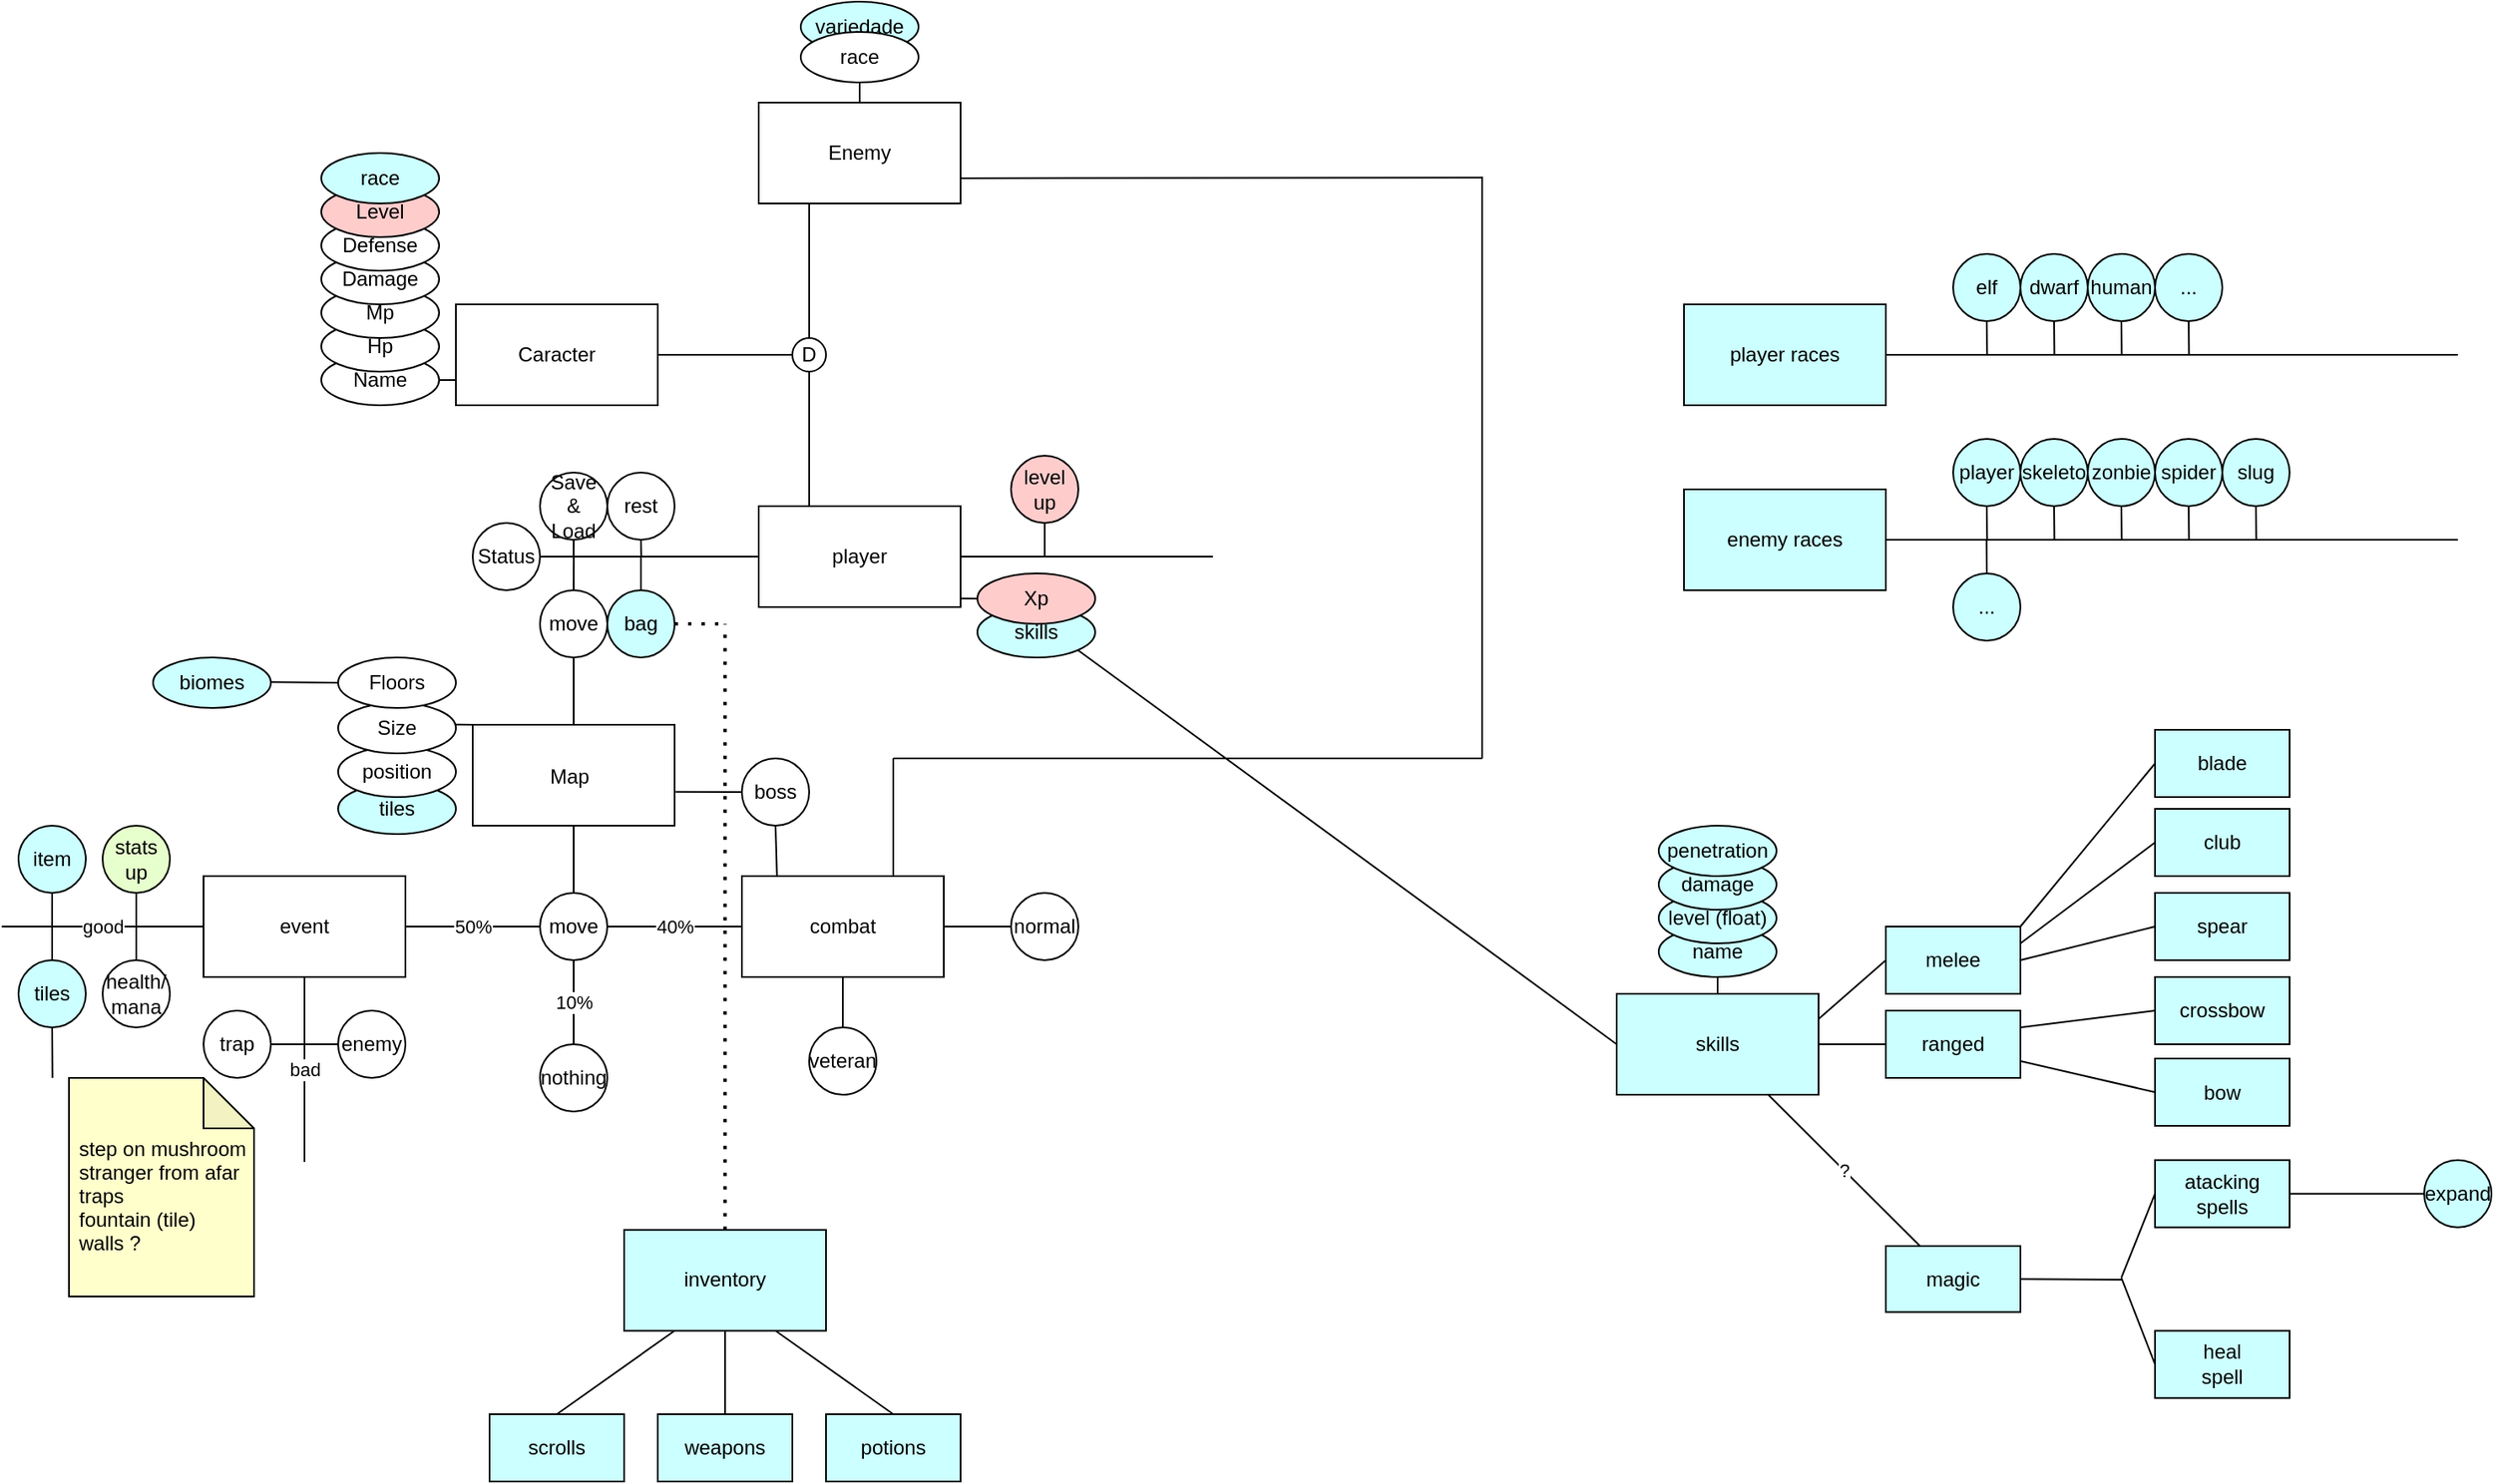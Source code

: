 <mxfile version="14.7.0" type="device"><diagram id="DXDhrIVLfLyt-nP1iU4v" name="Page-1"><mxGraphModel dx="1955" dy="934" grid="1" gridSize="10" guides="1" tooltips="1" connect="1" arrows="1" fold="1" page="1" pageScale="1" pageWidth="850" pageHeight="1100" math="0" shadow="0"><root><mxCell id="0"/><mxCell id="1" parent="0"/><mxCell id="WPtbxYlaDrLTV0jNUOUa-5" style="edgeStyle=none;orthogonalLoop=1;jettySize=auto;html=1;exitX=1;exitY=1;exitDx=0;exitDy=0;endArrow=none;entryX=0;entryY=0.5;entryDx=0;entryDy=0;" edge="1" parent="1" source="DRmvNPacVwF-bQIL4E8d-129" target="WPtbxYlaDrLTV0jNUOUa-7"><mxGeometry relative="1" as="geometry"><mxPoint x="960" y="680" as="targetPoint"/></mxGeometry></mxCell><mxCell id="DRmvNPacVwF-bQIL4E8d-129" value="skills" style="ellipse;whiteSpace=wrap;html=1;fillColor=#CCFFFF;" parent="1" vertex="1"><mxGeometry x="580" y="390" width="70" height="30" as="geometry"/></mxCell><mxCell id="DRmvNPacVwF-bQIL4E8d-124" value="variedade" style="ellipse;whiteSpace=wrap;html=1;fillColor=#CCFFFF;" parent="1" vertex="1"><mxGeometry x="475" y="30" width="70" height="30" as="geometry"/></mxCell><mxCell id="DRmvNPacVwF-bQIL4E8d-110" value="tiles" style="ellipse;whiteSpace=wrap;html=1;fillColor=#CCFFFF;" parent="1" vertex="1"><mxGeometry x="200" y="495" width="70" height="30" as="geometry"/></mxCell><mxCell id="DRmvNPacVwF-bQIL4E8d-126" value="" style="edgeStyle=none;orthogonalLoop=1;jettySize=auto;html=1;endArrow=none;" parent="1" source="DRmvNPacVwF-bQIL4E8d-109" edge="1"><mxGeometry relative="1" as="geometry"><mxPoint x="380" y="360" as="targetPoint"/></mxGeometry></mxCell><mxCell id="DRmvNPacVwF-bQIL4E8d-109" value="bag" style="ellipse;whiteSpace=wrap;html=1;fillColor=#CCFFFF;" parent="1" vertex="1"><mxGeometry x="360" y="380" width="40" height="40" as="geometry"/></mxCell><mxCell id="DRmvNPacVwF-bQIL4E8d-70" value="position" style="ellipse;whiteSpace=wrap;html=1;" parent="1" vertex="1"><mxGeometry x="200" y="473" width="70" height="30" as="geometry"/></mxCell><mxCell id="DRmvNPacVwF-bQIL4E8d-9" style="edgeStyle=none;orthogonalLoop=1;jettySize=auto;html=1;exitX=1;exitY=0.5;exitDx=0;exitDy=0;entryX=0;entryY=0.75;entryDx=0;entryDy=0;endArrow=none;" parent="1" source="DRmvNPacVwF-bQIL4E8d-4" edge="1"><mxGeometry relative="1" as="geometry"><mxPoint x="270" y="255" as="targetPoint"/></mxGeometry></mxCell><mxCell id="DRmvNPacVwF-bQIL4E8d-4" value="Name" style="ellipse;whiteSpace=wrap;html=1;" parent="1" vertex="1"><mxGeometry x="190" y="240" width="70" height="30" as="geometry"/></mxCell><mxCell id="DRmvNPacVwF-bQIL4E8d-11" value="Hp" style="ellipse;whiteSpace=wrap;html=1;" parent="1" vertex="1"><mxGeometry x="190" y="220" width="70" height="30" as="geometry"/></mxCell><mxCell id="DRmvNPacVwF-bQIL4E8d-13" value="Mp" style="ellipse;whiteSpace=wrap;html=1;" parent="1" vertex="1"><mxGeometry x="190" y="200" width="70" height="30" as="geometry"/></mxCell><mxCell id="DRmvNPacVwF-bQIL4E8d-17" value="Damage" style="ellipse;whiteSpace=wrap;html=1;" parent="1" vertex="1"><mxGeometry x="190" y="180" width="70" height="30" as="geometry"/></mxCell><mxCell id="DRmvNPacVwF-bQIL4E8d-25" style="edgeStyle=none;orthogonalLoop=1;jettySize=auto;html=1;exitX=1;exitY=0.5;exitDx=0;exitDy=0;endArrow=none;entryX=0;entryY=0.5;entryDx=0;entryDy=0;" parent="1" target="DRmvNPacVwF-bQIL4E8d-26" edge="1"><mxGeometry relative="1" as="geometry"><mxPoint x="480" y="240" as="targetPoint"/><mxPoint x="390" y="240" as="sourcePoint"/></mxGeometry></mxCell><mxCell id="DRmvNPacVwF-bQIL4E8d-27" style="edgeStyle=none;orthogonalLoop=1;jettySize=auto;html=1;exitX=0.5;exitY=1;exitDx=0;exitDy=0;entryX=0.25;entryY=0;entryDx=0;entryDy=0;endArrow=none;" parent="1" source="DRmvNPacVwF-bQIL4E8d-26" edge="1"><mxGeometry relative="1" as="geometry"><mxPoint x="480" y="330" as="targetPoint"/></mxGeometry></mxCell><mxCell id="DRmvNPacVwF-bQIL4E8d-28" style="edgeStyle=none;orthogonalLoop=1;jettySize=auto;html=1;exitX=0.5;exitY=0;exitDx=0;exitDy=0;entryX=0.25;entryY=1;entryDx=0;entryDy=0;endArrow=none;" parent="1" source="DRmvNPacVwF-bQIL4E8d-26" edge="1"><mxGeometry relative="1" as="geometry"><mxPoint x="480" y="150" as="targetPoint"/></mxGeometry></mxCell><mxCell id="DRmvNPacVwF-bQIL4E8d-26" value="D" style="ellipse;whiteSpace=wrap;html=1;" parent="1" vertex="1"><mxGeometry x="470" y="230" width="20" height="20" as="geometry"/></mxCell><mxCell id="DRmvNPacVwF-bQIL4E8d-43" style="edgeStyle=none;orthogonalLoop=1;jettySize=auto;html=1;exitX=0;exitY=0;exitDx=0;exitDy=0;entryX=0.996;entryY=0.463;entryDx=0;entryDy=0;entryPerimeter=0;endArrow=none;" parent="1" source="DRmvNPacVwF-bQIL4E8d-30" edge="1"><mxGeometry relative="1" as="geometry"><mxPoint x="269.72" y="459.89" as="targetPoint"/></mxGeometry></mxCell><mxCell id="DRmvNPacVwF-bQIL4E8d-30" value="" style="rounded=0;whiteSpace=wrap;html=1;" parent="1" vertex="1"><mxGeometry x="280" y="460" width="120" height="60" as="geometry"/></mxCell><mxCell id="DRmvNPacVwF-bQIL4E8d-31" value="Map" style="text;strokeColor=none;fillColor=none;align=left;verticalAlign=top;spacingLeft=4;spacingRight=4;overflow=hidden;rotatable=0;points=[[0,0.5],[1,0.5]];portConstraint=eastwest;" parent="1" vertex="1"><mxGeometry x="320" y="477" width="40" height="26" as="geometry"/></mxCell><mxCell id="DRmvNPacVwF-bQIL4E8d-48" style="edgeStyle=none;orthogonalLoop=1;jettySize=auto;html=1;exitX=1;exitY=0.5;exitDx=0;exitDy=0;entryX=0;entryY=0.5;entryDx=0;entryDy=0;endArrow=none;" parent="1" edge="1"><mxGeometry relative="1" as="geometry"><mxPoint x="320" y="360" as="sourcePoint"/><mxPoint x="450" y="360" as="targetPoint"/></mxGeometry></mxCell><mxCell id="DRmvNPacVwF-bQIL4E8d-53" style="edgeStyle=none;orthogonalLoop=1;jettySize=auto;html=1;exitX=0.5;exitY=1;exitDx=0;exitDy=0;endArrow=none;" parent="1" source="DRmvNPacVwF-bQIL4E8d-52" edge="1"><mxGeometry relative="1" as="geometry"><mxPoint x="339.977" y="360" as="targetPoint"/></mxGeometry></mxCell><mxCell id="DRmvNPacVwF-bQIL4E8d-52" value="Save &amp;amp; Load" style="ellipse;whiteSpace=wrap;html=1;aspect=fixed;" parent="1" vertex="1"><mxGeometry x="320" y="310" width="40" height="40" as="geometry"/></mxCell><mxCell id="DRmvNPacVwF-bQIL4E8d-57" style="edgeStyle=none;orthogonalLoop=1;jettySize=auto;html=1;exitX=0.5;exitY=1;exitDx=0;exitDy=0;endArrow=none;" parent="1" source="DRmvNPacVwF-bQIL4E8d-55" edge="1"><mxGeometry relative="1" as="geometry"><mxPoint x="380.2" y="360" as="targetPoint"/></mxGeometry></mxCell><mxCell id="DRmvNPacVwF-bQIL4E8d-55" value="rest" style="ellipse;whiteSpace=wrap;html=1;aspect=fixed;" parent="1" vertex="1"><mxGeometry x="360" y="310" width="40" height="40" as="geometry"/></mxCell><mxCell id="DRmvNPacVwF-bQIL4E8d-58" value="Defense" style="ellipse;whiteSpace=wrap;html=1;" parent="1" vertex="1"><mxGeometry x="190" y="160" width="70" height="30" as="geometry"/></mxCell><mxCell id="DRmvNPacVwF-bQIL4E8d-62" value="Level" style="ellipse;whiteSpace=wrap;html=1;fillColor=#FFCCCC;" parent="1" vertex="1"><mxGeometry x="190" y="140" width="70" height="30" as="geometry"/></mxCell><mxCell id="DRmvNPacVwF-bQIL4E8d-63" value="Caracter" style="rounded=0;whiteSpace=wrap;html=1;" parent="1" vertex="1"><mxGeometry x="270" y="210" width="120" height="60" as="geometry"/></mxCell><mxCell id="DRmvNPacVwF-bQIL4E8d-105" style="edgeStyle=none;orthogonalLoop=1;jettySize=auto;html=1;exitX=1;exitY=0.75;exitDx=0;exitDy=0;endArrow=none;" parent="1" source="DRmvNPacVwF-bQIL4E8d-64" edge="1"><mxGeometry relative="1" as="geometry"><mxPoint x="880" y="134.667" as="targetPoint"/></mxGeometry></mxCell><mxCell id="DRmvNPacVwF-bQIL4E8d-64" value="Enemy" style="rounded=0;whiteSpace=wrap;html=1;" parent="1" vertex="1"><mxGeometry x="450" y="90" width="120" height="60" as="geometry"/></mxCell><mxCell id="DRmvNPacVwF-bQIL4E8d-75" style="edgeStyle=none;orthogonalLoop=1;jettySize=auto;html=1;exitX=1;exitY=0.5;exitDx=0;exitDy=0;endArrow=none;" parent="1" source="DRmvNPacVwF-bQIL4E8d-65" edge="1"><mxGeometry relative="1" as="geometry"><mxPoint x="720" y="359.98" as="targetPoint"/></mxGeometry></mxCell><mxCell id="DRmvNPacVwF-bQIL4E8d-65" value="player" style="rounded=0;whiteSpace=wrap;html=1;" parent="1" vertex="1"><mxGeometry x="450" y="330" width="120" height="60" as="geometry"/></mxCell><mxCell id="DRmvNPacVwF-bQIL4E8d-74" style="edgeStyle=none;orthogonalLoop=1;jettySize=auto;html=1;exitX=0;exitY=0.5;exitDx=0;exitDy=0;entryX=0.997;entryY=0.914;entryDx=0;entryDy=0;entryPerimeter=0;endArrow=none;" parent="1" source="DRmvNPacVwF-bQIL4E8d-66" target="DRmvNPacVwF-bQIL4E8d-65" edge="1"><mxGeometry relative="1" as="geometry"/></mxCell><mxCell id="DRmvNPacVwF-bQIL4E8d-66" value="Xp" style="ellipse;whiteSpace=wrap;html=1;fillColor=#FFCCCC;" parent="1" vertex="1"><mxGeometry x="580" y="370" width="70" height="30" as="geometry"/></mxCell><mxCell id="DRmvNPacVwF-bQIL4E8d-67" value="Status" style="ellipse;whiteSpace=wrap;html=1;aspect=fixed;" parent="1" vertex="1"><mxGeometry x="280" y="340" width="40" height="40" as="geometry"/></mxCell><mxCell id="DRmvNPacVwF-bQIL4E8d-68" value="Size" style="ellipse;whiteSpace=wrap;html=1;" parent="1" vertex="1"><mxGeometry x="200" y="447" width="70" height="30" as="geometry"/></mxCell><mxCell id="DRmvNPacVwF-bQIL4E8d-127" style="edgeStyle=none;orthogonalLoop=1;jettySize=auto;html=1;exitX=0;exitY=0.5;exitDx=0;exitDy=0;endArrow=none;" parent="1" source="DRmvNPacVwF-bQIL4E8d-69" edge="1"><mxGeometry relative="1" as="geometry"><mxPoint x="160" y="434.667" as="targetPoint"/></mxGeometry></mxCell><mxCell id="DRmvNPacVwF-bQIL4E8d-69" value="Floors&lt;span style=&quot;color: rgba(0 , 0 , 0 , 0) ; font-family: monospace ; font-size: 0px&quot;&gt;%3CmxGraphModel%3E%3Croot%3E%3CmxCell%20id%3D%220%22%2F%3E%3CmxCell%20id%3D%221%22%20parent%3D%220%22%2F%3E%3CmxCell%20id%3D%222%22%20value%3D%22Size%22%20style%3D%22ellipse%3BwhiteSpace%3Dwrap%3Bhtml%3D1%3B%22%20vertex%3D%221%22%20parent%3D%221%22%3E%3CmxGeometry%20x%3D%22330%22%20y%3D%22517%22%20width%3D%2270%22%20height%3D%2230%22%20as%3D%22geometry%22%2F%3E%3C%2FmxCell%3E%3C%2Froot%3E%3C%2FmxGraphModel%3E&lt;/span&gt;" style="ellipse;whiteSpace=wrap;html=1;" parent="1" vertex="1"><mxGeometry x="200" y="420" width="70" height="30" as="geometry"/></mxCell><mxCell id="DRmvNPacVwF-bQIL4E8d-73" style="edgeStyle=none;orthogonalLoop=1;jettySize=auto;html=1;exitX=0.5;exitY=1;exitDx=0;exitDy=0;endArrow=none;" parent="1" source="DRmvNPacVwF-bQIL4E8d-71" edge="1"><mxGeometry relative="1" as="geometry"><mxPoint x="620" y="360" as="targetPoint"/></mxGeometry></mxCell><mxCell id="DRmvNPacVwF-bQIL4E8d-71" value="level up" style="ellipse;whiteSpace=wrap;html=1;aspect=fixed;fillColor=#FFCCCC;" parent="1" vertex="1"><mxGeometry x="600" y="300" width="40" height="40" as="geometry"/></mxCell><mxCell id="DRmvNPacVwF-bQIL4E8d-77" style="edgeStyle=none;orthogonalLoop=1;jettySize=auto;html=1;exitX=0.5;exitY=0;exitDx=0;exitDy=0;endArrow=none;" parent="1" source="DRmvNPacVwF-bQIL4E8d-76" edge="1"><mxGeometry relative="1" as="geometry"><mxPoint x="340.065" y="360.0" as="targetPoint"/></mxGeometry></mxCell><mxCell id="DRmvNPacVwF-bQIL4E8d-78" style="edgeStyle=none;orthogonalLoop=1;jettySize=auto;html=1;exitX=0.5;exitY=1;exitDx=0;exitDy=0;entryX=0.5;entryY=0;entryDx=0;entryDy=0;endArrow=none;" parent="1" source="DRmvNPacVwF-bQIL4E8d-76" target="DRmvNPacVwF-bQIL4E8d-30" edge="1"><mxGeometry relative="1" as="geometry"/></mxCell><mxCell id="DRmvNPacVwF-bQIL4E8d-76" value="move" style="ellipse;whiteSpace=wrap;html=1;aspect=fixed;" parent="1" vertex="1"><mxGeometry x="320" y="380" width="40" height="40" as="geometry"/></mxCell><mxCell id="DRmvNPacVwF-bQIL4E8d-81" style="edgeStyle=none;orthogonalLoop=1;jettySize=auto;html=1;exitX=0.5;exitY=0;exitDx=0;exitDy=0;entryX=0.5;entryY=1;entryDx=0;entryDy=0;endArrow=none;" parent="1" source="DRmvNPacVwF-bQIL4E8d-79" target="DRmvNPacVwF-bQIL4E8d-30" edge="1"><mxGeometry relative="1" as="geometry"/></mxCell><mxCell id="DRmvNPacVwF-bQIL4E8d-82" value="50%" style="edgeStyle=none;orthogonalLoop=1;jettySize=auto;html=1;exitX=0;exitY=0.5;exitDx=0;exitDy=0;endArrow=none;" parent="1" source="DRmvNPacVwF-bQIL4E8d-79" target="DRmvNPacVwF-bQIL4E8d-83" edge="1"><mxGeometry relative="1" as="geometry"><mxPoint x="240.0" y="580.095" as="targetPoint"/></mxGeometry></mxCell><mxCell id="DRmvNPacVwF-bQIL4E8d-85" value="40%" style="edgeStyle=none;orthogonalLoop=1;jettySize=auto;html=1;exitX=1;exitY=0.5;exitDx=0;exitDy=0;entryX=0;entryY=0.5;entryDx=0;entryDy=0;endArrow=none;" parent="1" source="DRmvNPacVwF-bQIL4E8d-79" target="DRmvNPacVwF-bQIL4E8d-84" edge="1"><mxGeometry relative="1" as="geometry"/></mxCell><mxCell id="DRmvNPacVwF-bQIL4E8d-79" value="move" style="ellipse;whiteSpace=wrap;html=1;aspect=fixed;" parent="1" vertex="1"><mxGeometry x="320" y="560" width="40" height="40" as="geometry"/></mxCell><mxCell id="DRmvNPacVwF-bQIL4E8d-87" value="good" style="edgeStyle=none;orthogonalLoop=1;jettySize=auto;html=1;exitX=0;exitY=0.5;exitDx=0;exitDy=0;endArrow=none;" parent="1" source="DRmvNPacVwF-bQIL4E8d-83" edge="1"><mxGeometry relative="1" as="geometry"><mxPoint y="580" as="targetPoint"/></mxGeometry></mxCell><mxCell id="DRmvNPacVwF-bQIL4E8d-88" value="bad" style="edgeStyle=none;orthogonalLoop=1;jettySize=auto;html=1;exitX=0.5;exitY=1;exitDx=0;exitDy=0;endArrow=none;" parent="1" source="DRmvNPacVwF-bQIL4E8d-83" edge="1"><mxGeometry relative="1" as="geometry"><mxPoint x="180" y="720" as="targetPoint"/></mxGeometry></mxCell><mxCell id="DRmvNPacVwF-bQIL4E8d-83" value="event" style="rounded=0;whiteSpace=wrap;html=1;" parent="1" vertex="1"><mxGeometry x="120.0" y="549.995" width="120" height="60" as="geometry"/></mxCell><mxCell id="DRmvNPacVwF-bQIL4E8d-106" style="edgeStyle=none;orthogonalLoop=1;jettySize=auto;html=1;exitX=0.75;exitY=0;exitDx=0;exitDy=0;endArrow=none;" parent="1" source="DRmvNPacVwF-bQIL4E8d-84" edge="1"><mxGeometry relative="1" as="geometry"><mxPoint x="530" y="480" as="targetPoint"/></mxGeometry></mxCell><mxCell id="DRmvNPacVwF-bQIL4E8d-84" value="combat" style="rounded=0;whiteSpace=wrap;html=1;" parent="1" vertex="1"><mxGeometry x="440" y="550" width="120" height="60" as="geometry"/></mxCell><mxCell id="DRmvNPacVwF-bQIL4E8d-89" style="edgeStyle=none;orthogonalLoop=1;jettySize=auto;html=1;exitX=0.5;exitY=1;exitDx=0;exitDy=0;endArrow=none;" parent="1" source="DRmvNPacVwF-bQIL4E8d-86" edge="1"><mxGeometry relative="1" as="geometry"><mxPoint x="80" y="580" as="targetPoint"/></mxGeometry></mxCell><mxCell id="DRmvNPacVwF-bQIL4E8d-86" value="stats up" style="ellipse;whiteSpace=wrap;html=1;aspect=fixed;fillColor=#E6FFCC;" parent="1" vertex="1"><mxGeometry x="60" y="520" width="40" height="40" as="geometry"/></mxCell><mxCell id="DRmvNPacVwF-bQIL4E8d-91" style="edgeStyle=none;orthogonalLoop=1;jettySize=auto;html=1;exitX=1;exitY=0.5;exitDx=0;exitDy=0;endArrow=none;" parent="1" source="DRmvNPacVwF-bQIL4E8d-90" edge="1"><mxGeometry relative="1" as="geometry"><mxPoint x="180" y="650" as="targetPoint"/></mxGeometry></mxCell><mxCell id="DRmvNPacVwF-bQIL4E8d-90" value="trap" style="ellipse;whiteSpace=wrap;html=1;aspect=fixed;" parent="1" vertex="1"><mxGeometry x="120" y="630" width="40" height="40" as="geometry"/></mxCell><mxCell id="DRmvNPacVwF-bQIL4E8d-93" value="" style="edgeStyle=none;orthogonalLoop=1;jettySize=auto;html=1;endArrow=none;" parent="1" source="DRmvNPacVwF-bQIL4E8d-92" target="DRmvNPacVwF-bQIL4E8d-90" edge="1"><mxGeometry relative="1" as="geometry"/></mxCell><mxCell id="DRmvNPacVwF-bQIL4E8d-92" value="enemy" style="ellipse;whiteSpace=wrap;html=1;aspect=fixed;" parent="1" vertex="1"><mxGeometry x="200" y="630" width="40" height="40" as="geometry"/></mxCell><mxCell id="DRmvNPacVwF-bQIL4E8d-98" value="" style="edgeStyle=none;orthogonalLoop=1;jettySize=auto;html=1;endArrow=none;" parent="1" source="DRmvNPacVwF-bQIL4E8d-97" target="DRmvNPacVwF-bQIL4E8d-86" edge="1"><mxGeometry relative="1" as="geometry"/></mxCell><mxCell id="DRmvNPacVwF-bQIL4E8d-97" value="health/ mana" style="ellipse;whiteSpace=wrap;html=1;aspect=fixed;" parent="1" vertex="1"><mxGeometry x="60" y="600" width="40" height="40" as="geometry"/></mxCell><mxCell id="DRmvNPacVwF-bQIL4E8d-100" value="" style="edgeStyle=none;orthogonalLoop=1;jettySize=auto;html=1;endArrow=none;" parent="1" source="DRmvNPacVwF-bQIL4E8d-99" target="DRmvNPacVwF-bQIL4E8d-84" edge="1"><mxGeometry relative="1" as="geometry"/></mxCell><mxCell id="DRmvNPacVwF-bQIL4E8d-99" value="normal" style="ellipse;whiteSpace=wrap;html=1;aspect=fixed;" parent="1" vertex="1"><mxGeometry x="600" y="560" width="40" height="40" as="geometry"/></mxCell><mxCell id="DRmvNPacVwF-bQIL4E8d-102" value="" style="edgeStyle=none;orthogonalLoop=1;jettySize=auto;html=1;endArrow=none;" parent="1" source="DRmvNPacVwF-bQIL4E8d-101" target="DRmvNPacVwF-bQIL4E8d-84" edge="1"><mxGeometry relative="1" as="geometry"/></mxCell><mxCell id="DRmvNPacVwF-bQIL4E8d-101" value="veteran" style="ellipse;whiteSpace=wrap;html=1;aspect=fixed;" parent="1" vertex="1"><mxGeometry x="480" y="640" width="40" height="40" as="geometry"/></mxCell><mxCell id="DRmvNPacVwF-bQIL4E8d-104" value="" style="edgeStyle=none;orthogonalLoop=1;jettySize=auto;html=1;endArrow=none;entryX=1.005;entryY=0.664;entryDx=0;entryDy=0;entryPerimeter=0;" parent="1" source="DRmvNPacVwF-bQIL4E8d-103" target="DRmvNPacVwF-bQIL4E8d-30" edge="1"><mxGeometry relative="1" as="geometry"/></mxCell><mxCell id="DRmvNPacVwF-bQIL4E8d-123" style="edgeStyle=none;orthogonalLoop=1;jettySize=auto;html=1;exitX=0.5;exitY=1;exitDx=0;exitDy=0;entryX=0.174;entryY=0.008;entryDx=0;entryDy=0;entryPerimeter=0;endArrow=none;" parent="1" source="DRmvNPacVwF-bQIL4E8d-103" target="DRmvNPacVwF-bQIL4E8d-84" edge="1"><mxGeometry relative="1" as="geometry"/></mxCell><mxCell id="DRmvNPacVwF-bQIL4E8d-103" value="boss" style="ellipse;whiteSpace=wrap;html=1;aspect=fixed;" parent="1" vertex="1"><mxGeometry x="440" y="480" width="40" height="40" as="geometry"/></mxCell><mxCell id="DRmvNPacVwF-bQIL4E8d-107" style="edgeStyle=none;orthogonalLoop=1;jettySize=auto;html=1;endArrow=none;" parent="1" edge="1"><mxGeometry relative="1" as="geometry"><mxPoint x="530" y="480" as="targetPoint"/><mxPoint x="880" y="480" as="sourcePoint"/></mxGeometry></mxCell><mxCell id="DRmvNPacVwF-bQIL4E8d-108" value="" style="endArrow=none;html=1;" parent="1" edge="1"><mxGeometry width="50" height="50" relative="1" as="geometry"><mxPoint x="880" y="480" as="sourcePoint"/><mxPoint x="880" y="134" as="targetPoint"/></mxGeometry></mxCell><mxCell id="DRmvNPacVwF-bQIL4E8d-112" value="" style="edgeStyle=none;orthogonalLoop=1;jettySize=auto;html=1;endArrow=none;" parent="1" source="DRmvNPacVwF-bQIL4E8d-111" target="DRmvNPacVwF-bQIL4E8d-64" edge="1"><mxGeometry relative="1" as="geometry"/></mxCell><mxCell id="DRmvNPacVwF-bQIL4E8d-111" value="race" style="ellipse;whiteSpace=wrap;html=1;" parent="1" vertex="1"><mxGeometry x="475" y="48" width="70" height="30" as="geometry"/></mxCell><mxCell id="DRmvNPacVwF-bQIL4E8d-114" value="race" style="ellipse;whiteSpace=wrap;html=1;fillColor=#CCFFFF;" parent="1" vertex="1"><mxGeometry x="190" y="120" width="70" height="30" as="geometry"/></mxCell><mxCell id="DRmvNPacVwF-bQIL4E8d-116" style="edgeStyle=none;orthogonalLoop=1;jettySize=auto;html=1;exitX=0.5;exitY=1;exitDx=0;exitDy=0;endArrow=none;" parent="1" source="DRmvNPacVwF-bQIL4E8d-115" edge="1"><mxGeometry relative="1" as="geometry"><mxPoint x="29.952" y="580" as="targetPoint"/></mxGeometry></mxCell><mxCell id="DRmvNPacVwF-bQIL4E8d-115" value="item" style="ellipse;whiteSpace=wrap;html=1;aspect=fixed;fillColor=#CCFFFF;" parent="1" vertex="1"><mxGeometry x="10" y="520" width="40" height="40" as="geometry"/></mxCell><mxCell id="DRmvNPacVwF-bQIL4E8d-118" value="" style="edgeStyle=none;orthogonalLoop=1;jettySize=auto;html=1;endArrow=none;" parent="1" source="DRmvNPacVwF-bQIL4E8d-117" target="DRmvNPacVwF-bQIL4E8d-115" edge="1"><mxGeometry relative="1" as="geometry"/></mxCell><mxCell id="DRmvNPacVwF-bQIL4E8d-119" style="edgeStyle=none;orthogonalLoop=1;jettySize=auto;html=1;exitX=0.5;exitY=1;exitDx=0;exitDy=0;endArrow=none;" parent="1" source="DRmvNPacVwF-bQIL4E8d-117" edge="1"><mxGeometry relative="1" as="geometry"><mxPoint x="30.207" y="670" as="targetPoint"/></mxGeometry></mxCell><mxCell id="DRmvNPacVwF-bQIL4E8d-117" value="tiles" style="ellipse;whiteSpace=wrap;html=1;aspect=fixed;fillColor=#CCFFFF;" parent="1" vertex="1"><mxGeometry x="10" y="600" width="40" height="40" as="geometry"/></mxCell><mxCell id="DRmvNPacVwF-bQIL4E8d-122" value="10%" style="edgeStyle=none;orthogonalLoop=1;jettySize=auto;html=1;endArrow=none;exitX=0.5;exitY=0;exitDx=0;exitDy=0;" parent="1" source="DRmvNPacVwF-bQIL4E8d-121" target="DRmvNPacVwF-bQIL4E8d-79" edge="1"><mxGeometry relative="1" as="geometry"><mxPoint x="360" y="640" as="sourcePoint"/></mxGeometry></mxCell><mxCell id="DRmvNPacVwF-bQIL4E8d-121" value="nothing" style="ellipse;whiteSpace=wrap;html=1;aspect=fixed;" parent="1" vertex="1"><mxGeometry x="320" y="650" width="40" height="40" as="geometry"/></mxCell><mxCell id="DRmvNPacVwF-bQIL4E8d-128" value="biomes" style="ellipse;whiteSpace=wrap;html=1;fillColor=#CCFFFF;" parent="1" vertex="1"><mxGeometry x="90" y="420" width="70" height="30" as="geometry"/></mxCell><mxCell id="DRmvNPacVwF-bQIL4E8d-131" style="edgeStyle=none;orthogonalLoop=1;jettySize=auto;html=1;exitX=1;exitY=0.5;exitDx=0;exitDy=0;endArrow=none;fillColor=#CCFFFF;" parent="1" source="DRmvNPacVwF-bQIL4E8d-130" edge="1"><mxGeometry relative="1" as="geometry"><mxPoint x="1460" y="240" as="targetPoint"/></mxGeometry></mxCell><mxCell id="DRmvNPacVwF-bQIL4E8d-130" value="player races" style="rounded=0;whiteSpace=wrap;html=1;fillColor=#CCFFFF;" parent="1" vertex="1"><mxGeometry x="1000" y="210" width="120" height="60" as="geometry"/></mxCell><mxCell id="DRmvNPacVwF-bQIL4E8d-133" style="edgeStyle=none;orthogonalLoop=1;jettySize=auto;html=1;exitX=0.5;exitY=1;exitDx=0;exitDy=0;endArrow=none;fillColor=#CCFFFF;" parent="1" source="DRmvNPacVwF-bQIL4E8d-132" edge="1"><mxGeometry relative="1" as="geometry"><mxPoint x="1180.2" y="240" as="targetPoint"/></mxGeometry></mxCell><mxCell id="DRmvNPacVwF-bQIL4E8d-132" value="elf" style="ellipse;whiteSpace=wrap;html=1;aspect=fixed;fillColor=#CCFFFF;" parent="1" vertex="1"><mxGeometry x="1160" y="180" width="40" height="40" as="geometry"/></mxCell><mxCell id="DRmvNPacVwF-bQIL4E8d-134" style="edgeStyle=none;orthogonalLoop=1;jettySize=auto;html=1;exitX=0.5;exitY=1;exitDx=0;exitDy=0;endArrow=none;fillColor=#CCFFFF;" parent="1" source="DRmvNPacVwF-bQIL4E8d-135" edge="1"><mxGeometry relative="1" as="geometry"><mxPoint x="1220.2" y="240" as="targetPoint"/></mxGeometry></mxCell><mxCell id="DRmvNPacVwF-bQIL4E8d-135" value="dwarf" style="ellipse;whiteSpace=wrap;html=1;aspect=fixed;fillColor=#CCFFFF;" parent="1" vertex="1"><mxGeometry x="1200" y="180" width="40" height="40" as="geometry"/></mxCell><mxCell id="DRmvNPacVwF-bQIL4E8d-136" style="edgeStyle=none;orthogonalLoop=1;jettySize=auto;html=1;exitX=0.5;exitY=1;exitDx=0;exitDy=0;endArrow=none;fillColor=#CCFFFF;" parent="1" source="DRmvNPacVwF-bQIL4E8d-137" edge="1"><mxGeometry relative="1" as="geometry"><mxPoint x="1260.2" y="240" as="targetPoint"/></mxGeometry></mxCell><mxCell id="DRmvNPacVwF-bQIL4E8d-137" value="human" style="ellipse;whiteSpace=wrap;html=1;aspect=fixed;fillColor=#CCFFFF;" parent="1" vertex="1"><mxGeometry x="1240" y="180" width="40" height="40" as="geometry"/></mxCell><mxCell id="DRmvNPacVwF-bQIL4E8d-138" style="edgeStyle=none;orthogonalLoop=1;jettySize=auto;html=1;exitX=0.5;exitY=1;exitDx=0;exitDy=0;endArrow=none;fillColor=#CCFFFF;" parent="1" source="DRmvNPacVwF-bQIL4E8d-139" edge="1"><mxGeometry relative="1" as="geometry"><mxPoint x="1300.2" y="240" as="targetPoint"/></mxGeometry></mxCell><mxCell id="DRmvNPacVwF-bQIL4E8d-139" value="..." style="ellipse;whiteSpace=wrap;html=1;aspect=fixed;fillColor=#CCFFFF;" parent="1" vertex="1"><mxGeometry x="1280" y="180" width="40" height="40" as="geometry"/></mxCell><mxCell id="DRmvNPacVwF-bQIL4E8d-140" style="edgeStyle=none;orthogonalLoop=1;jettySize=auto;html=1;exitX=1;exitY=0.5;exitDx=0;exitDy=0;endArrow=none;fillColor=#CCFFFF;" parent="1" source="DRmvNPacVwF-bQIL4E8d-141" edge="1"><mxGeometry relative="1" as="geometry"><mxPoint x="1460" y="350" as="targetPoint"/></mxGeometry></mxCell><mxCell id="DRmvNPacVwF-bQIL4E8d-141" value="enemy races" style="rounded=0;whiteSpace=wrap;html=1;fillColor=#CCFFFF;" parent="1" vertex="1"><mxGeometry x="1000" y="320" width="120" height="60" as="geometry"/></mxCell><mxCell id="DRmvNPacVwF-bQIL4E8d-142" style="edgeStyle=none;orthogonalLoop=1;jettySize=auto;html=1;exitX=0.5;exitY=1;exitDx=0;exitDy=0;endArrow=none;fillColor=#CCFFFF;" parent="1" source="DRmvNPacVwF-bQIL4E8d-143" edge="1"><mxGeometry relative="1" as="geometry"><mxPoint x="1180.2" y="350" as="targetPoint"/></mxGeometry></mxCell><mxCell id="DRmvNPacVwF-bQIL4E8d-143" value="player" style="ellipse;whiteSpace=wrap;html=1;aspect=fixed;fillColor=#CCFFFF;" parent="1" vertex="1"><mxGeometry x="1160" y="290" width="40" height="40" as="geometry"/></mxCell><mxCell id="DRmvNPacVwF-bQIL4E8d-144" style="edgeStyle=none;orthogonalLoop=1;jettySize=auto;html=1;exitX=0.5;exitY=1;exitDx=0;exitDy=0;endArrow=none;fillColor=#CCFFFF;" parent="1" source="DRmvNPacVwF-bQIL4E8d-145" edge="1"><mxGeometry relative="1" as="geometry"><mxPoint x="1220.2" y="350" as="targetPoint"/></mxGeometry></mxCell><mxCell id="DRmvNPacVwF-bQIL4E8d-145" value="skeleto" style="ellipse;whiteSpace=wrap;html=1;aspect=fixed;fillColor=#CCFFFF;" parent="1" vertex="1"><mxGeometry x="1200" y="290" width="40" height="40" as="geometry"/></mxCell><mxCell id="DRmvNPacVwF-bQIL4E8d-146" style="edgeStyle=none;orthogonalLoop=1;jettySize=auto;html=1;exitX=0.5;exitY=1;exitDx=0;exitDy=0;endArrow=none;fillColor=#CCFFFF;" parent="1" source="DRmvNPacVwF-bQIL4E8d-147" edge="1"><mxGeometry relative="1" as="geometry"><mxPoint x="1260.2" y="350" as="targetPoint"/></mxGeometry></mxCell><mxCell id="DRmvNPacVwF-bQIL4E8d-147" value="zonbie" style="ellipse;whiteSpace=wrap;html=1;aspect=fixed;fillColor=#CCFFFF;" parent="1" vertex="1"><mxGeometry x="1240" y="290" width="40" height="40" as="geometry"/></mxCell><mxCell id="DRmvNPacVwF-bQIL4E8d-148" style="edgeStyle=none;orthogonalLoop=1;jettySize=auto;html=1;exitX=0.5;exitY=1;exitDx=0;exitDy=0;endArrow=none;fillColor=#CCFFFF;" parent="1" source="DRmvNPacVwF-bQIL4E8d-149" edge="1"><mxGeometry relative="1" as="geometry"><mxPoint x="1300.2" y="350" as="targetPoint"/></mxGeometry></mxCell><mxCell id="DRmvNPacVwF-bQIL4E8d-149" value="spider" style="ellipse;whiteSpace=wrap;html=1;aspect=fixed;fillColor=#CCFFFF;" parent="1" vertex="1"><mxGeometry x="1280" y="290" width="40" height="40" as="geometry"/></mxCell><mxCell id="DRmvNPacVwF-bQIL4E8d-160" style="edgeStyle=none;orthogonalLoop=1;jettySize=auto;html=1;exitX=0.5;exitY=1;exitDx=0;exitDy=0;endArrow=none;fillColor=#CCFFFF;" parent="1" source="DRmvNPacVwF-bQIL4E8d-161" edge="1"><mxGeometry relative="1" as="geometry"><mxPoint x="1340.2" y="350" as="targetPoint"/></mxGeometry></mxCell><mxCell id="DRmvNPacVwF-bQIL4E8d-161" value="slug" style="ellipse;whiteSpace=wrap;html=1;aspect=fixed;fillColor=#CCFFFF;" parent="1" vertex="1"><mxGeometry x="1320" y="290" width="40" height="40" as="geometry"/></mxCell><mxCell id="DRmvNPacVwF-bQIL4E8d-164" style="edgeStyle=none;orthogonalLoop=1;jettySize=auto;html=1;exitX=0.5;exitY=0;exitDx=0;exitDy=0;endArrow=none;fillColor=#CCFFFF;" parent="1" source="DRmvNPacVwF-bQIL4E8d-163" edge="1"><mxGeometry relative="1" as="geometry"><mxPoint x="1179.862" y="350" as="targetPoint"/></mxGeometry></mxCell><mxCell id="DRmvNPacVwF-bQIL4E8d-163" value="..." style="ellipse;whiteSpace=wrap;html=1;aspect=fixed;fillColor=#CCFFFF;" parent="1" vertex="1"><mxGeometry x="1160" y="370" width="40" height="40" as="geometry"/></mxCell><mxCell id="WPtbxYlaDrLTV0jNUOUa-2" value="" style="shape=note;whiteSpace=wrap;html=1;backgroundOutline=1;darkOpacity=0.05;fillColor=#FFFFCC;" vertex="1" parent="1"><mxGeometry x="40" y="670" width="110" height="130" as="geometry"/></mxCell><mxCell id="WPtbxYlaDrLTV0jNUOUa-3" value="step on mushroom&#10;stranger from afar&#10;traps&#10;fountain (tile)&#10;walls ?&#10;" style="text;strokeColor=none;fillColor=none;align=left;verticalAlign=top;spacingLeft=4;spacingRight=4;overflow=hidden;rotatable=0;points=[[0,0.5],[1,0.5]];portConstraint=eastwest;" vertex="1" parent="1"><mxGeometry x="40" y="698.5" width="120" height="83" as="geometry"/></mxCell><mxCell id="WPtbxYlaDrLTV0jNUOUa-27" style="edgeStyle=none;orthogonalLoop=1;jettySize=auto;html=1;exitX=1;exitY=0.25;exitDx=0;exitDy=0;entryX=0;entryY=0.5;entryDx=0;entryDy=0;endArrow=none;fillColor=#CCFFFF;" edge="1" parent="1" source="WPtbxYlaDrLTV0jNUOUa-7" target="WPtbxYlaDrLTV0jNUOUa-8"><mxGeometry relative="1" as="geometry"/></mxCell><mxCell id="WPtbxYlaDrLTV0jNUOUa-28" style="edgeStyle=none;orthogonalLoop=1;jettySize=auto;html=1;exitX=1;exitY=0.5;exitDx=0;exitDy=0;entryX=0;entryY=0.5;entryDx=0;entryDy=0;endArrow=none;fillColor=#CCFFFF;" edge="1" parent="1" source="WPtbxYlaDrLTV0jNUOUa-7" target="WPtbxYlaDrLTV0jNUOUa-9"><mxGeometry relative="1" as="geometry"/></mxCell><mxCell id="WPtbxYlaDrLTV0jNUOUa-7" value="skills" style="rounded=0;whiteSpace=wrap;html=1;fillColor=#CCFFFF;" vertex="1" parent="1"><mxGeometry x="960" y="620" width="120" height="60" as="geometry"/></mxCell><mxCell id="WPtbxYlaDrLTV0jNUOUa-12" style="edgeStyle=none;orthogonalLoop=1;jettySize=auto;html=1;exitX=1;exitY=0;exitDx=0;exitDy=0;endArrow=none;entryX=0;entryY=0.5;entryDx=0;entryDy=0;fillColor=#CCFFFF;" edge="1" parent="1" source="WPtbxYlaDrLTV0jNUOUa-8" target="WPtbxYlaDrLTV0jNUOUa-13"><mxGeometry relative="1" as="geometry"><mxPoint x="1280" y="520" as="targetPoint"/></mxGeometry></mxCell><mxCell id="WPtbxYlaDrLTV0jNUOUa-15" style="edgeStyle=none;orthogonalLoop=1;jettySize=auto;html=1;exitX=1;exitY=0.25;exitDx=0;exitDy=0;entryX=0;entryY=0.5;entryDx=0;entryDy=0;endArrow=none;fillColor=#CCFFFF;" edge="1" parent="1" source="WPtbxYlaDrLTV0jNUOUa-8" target="WPtbxYlaDrLTV0jNUOUa-14"><mxGeometry relative="1" as="geometry"/></mxCell><mxCell id="WPtbxYlaDrLTV0jNUOUa-17" style="edgeStyle=none;orthogonalLoop=1;jettySize=auto;html=1;exitX=1;exitY=0.5;exitDx=0;exitDy=0;entryX=0;entryY=0.5;entryDx=0;entryDy=0;endArrow=none;fillColor=#CCFFFF;" edge="1" parent="1" source="WPtbxYlaDrLTV0jNUOUa-8" target="WPtbxYlaDrLTV0jNUOUa-16"><mxGeometry relative="1" as="geometry"/></mxCell><mxCell id="WPtbxYlaDrLTV0jNUOUa-8" value="melee" style="rounded=0;whiteSpace=wrap;html=1;fillColor=#CCFFFF;" vertex="1" parent="1"><mxGeometry x="1120" y="580" width="80" height="40" as="geometry"/></mxCell><mxCell id="WPtbxYlaDrLTV0jNUOUa-18" style="edgeStyle=none;orthogonalLoop=1;jettySize=auto;html=1;exitX=1;exitY=0.25;exitDx=0;exitDy=0;endArrow=none;entryX=0;entryY=0.5;entryDx=0;entryDy=0;fillColor=#CCFFFF;" edge="1" parent="1" source="WPtbxYlaDrLTV0jNUOUa-9" target="WPtbxYlaDrLTV0jNUOUa-19"><mxGeometry relative="1" as="geometry"><mxPoint x="1280" y="670" as="targetPoint"/></mxGeometry></mxCell><mxCell id="WPtbxYlaDrLTV0jNUOUa-9" value="ranged" style="rounded=0;whiteSpace=wrap;html=1;fillColor=#CCFFFF;" vertex="1" parent="1"><mxGeometry x="1120" y="630" width="80" height="40" as="geometry"/></mxCell><mxCell id="WPtbxYlaDrLTV0jNUOUa-41" style="edgeStyle=none;orthogonalLoop=1;jettySize=auto;html=1;exitX=1;exitY=0.5;exitDx=0;exitDy=0;endArrow=none;fillColor=#CCFFFF;" edge="1" parent="1" source="WPtbxYlaDrLTV0jNUOUa-10"><mxGeometry relative="1" as="geometry"><mxPoint x="1260" y="790" as="targetPoint"/></mxGeometry></mxCell><mxCell id="WPtbxYlaDrLTV0jNUOUa-45" value="?" style="edgeStyle=none;orthogonalLoop=1;jettySize=auto;html=1;endArrow=none;fillColor=#CCFFFF;" edge="1" parent="1" source="WPtbxYlaDrLTV0jNUOUa-10" target="WPtbxYlaDrLTV0jNUOUa-7"><mxGeometry relative="1" as="geometry"/></mxCell><mxCell id="WPtbxYlaDrLTV0jNUOUa-10" value="magic" style="rounded=0;whiteSpace=wrap;html=1;fillColor=#CCFFFF;" vertex="1" parent="1"><mxGeometry x="1120" y="770" width="80" height="39.25" as="geometry"/></mxCell><mxCell id="WPtbxYlaDrLTV0jNUOUa-13" value="blade" style="rounded=0;whiteSpace=wrap;html=1;fillColor=#CCFFFF;" vertex="1" parent="1"><mxGeometry x="1280" y="463" width="80" height="40" as="geometry"/></mxCell><mxCell id="WPtbxYlaDrLTV0jNUOUa-14" value="club" style="rounded=0;whiteSpace=wrap;html=1;fillColor=#CCFFFF;" vertex="1" parent="1"><mxGeometry x="1280" y="510" width="80" height="40" as="geometry"/></mxCell><mxCell id="WPtbxYlaDrLTV0jNUOUa-16" value="spear" style="rounded=0;whiteSpace=wrap;html=1;fillColor=#CCFFFF;" vertex="1" parent="1"><mxGeometry x="1280" y="560" width="80" height="40" as="geometry"/></mxCell><mxCell id="WPtbxYlaDrLTV0jNUOUa-19" value="crossbow" style="rounded=0;whiteSpace=wrap;html=1;fillColor=#CCFFFF;" vertex="1" parent="1"><mxGeometry x="1280" y="610" width="80" height="40" as="geometry"/></mxCell><mxCell id="WPtbxYlaDrLTV0jNUOUa-22" style="edgeStyle=none;orthogonalLoop=1;jettySize=auto;html=1;exitX=0;exitY=0.5;exitDx=0;exitDy=0;endArrow=none;fillColor=#CCFFFF;" edge="1" parent="1" source="WPtbxYlaDrLTV0jNUOUa-20"><mxGeometry relative="1" as="geometry"><mxPoint x="1260" y="788.87" as="targetPoint"/></mxGeometry></mxCell><mxCell id="WPtbxYlaDrLTV0jNUOUa-30" style="edgeStyle=none;orthogonalLoop=1;jettySize=auto;html=1;exitX=1;exitY=0.5;exitDx=0;exitDy=0;endArrow=none;entryX=0;entryY=0.5;entryDx=0;entryDy=0;fillColor=#CCFFFF;" edge="1" parent="1" source="WPtbxYlaDrLTV0jNUOUa-20" target="WPtbxYlaDrLTV0jNUOUa-31"><mxGeometry relative="1" as="geometry"><mxPoint x="1440" y="738.87" as="targetPoint"/></mxGeometry></mxCell><mxCell id="WPtbxYlaDrLTV0jNUOUa-20" value="atacking&lt;br&gt;spells" style="rounded=0;whiteSpace=wrap;html=1;fillColor=#CCFFFF;" vertex="1" parent="1"><mxGeometry x="1280" y="718.87" width="80" height="40" as="geometry"/></mxCell><mxCell id="WPtbxYlaDrLTV0jNUOUa-24" style="edgeStyle=none;orthogonalLoop=1;jettySize=auto;html=1;exitX=0;exitY=0.5;exitDx=0;exitDy=0;endArrow=none;fillColor=#CCFFFF;" edge="1" parent="1" source="WPtbxYlaDrLTV0jNUOUa-23"><mxGeometry relative="1" as="geometry"><mxPoint x="1260" y="788.87" as="targetPoint"/></mxGeometry></mxCell><mxCell id="WPtbxYlaDrLTV0jNUOUa-23" value="heal&lt;br&gt;spell" style="rounded=0;whiteSpace=wrap;html=1;fillColor=#CCFFFF;" vertex="1" parent="1"><mxGeometry x="1280" y="820.37" width="80" height="40" as="geometry"/></mxCell><mxCell id="WPtbxYlaDrLTV0jNUOUa-26" style="edgeStyle=none;orthogonalLoop=1;jettySize=auto;html=1;exitX=0;exitY=0.5;exitDx=0;exitDy=0;entryX=1;entryY=0.75;entryDx=0;entryDy=0;endArrow=none;fillColor=#CCFFFF;" edge="1" parent="1" source="WPtbxYlaDrLTV0jNUOUa-25" target="WPtbxYlaDrLTV0jNUOUa-9"><mxGeometry relative="1" as="geometry"/></mxCell><mxCell id="WPtbxYlaDrLTV0jNUOUa-25" value="bow" style="rounded=0;whiteSpace=wrap;html=1;fillColor=#CCFFFF;" vertex="1" parent="1"><mxGeometry x="1280" y="658.5" width="80" height="40" as="geometry"/></mxCell><mxCell id="WPtbxYlaDrLTV0jNUOUa-31" value="expand" style="ellipse;whiteSpace=wrap;html=1;aspect=fixed;fillColor=#CCFFFF;" vertex="1" parent="1"><mxGeometry x="1440" y="718.87" width="40" height="40" as="geometry"/></mxCell><mxCell id="WPtbxYlaDrLTV0jNUOUa-34" style="edgeStyle=none;orthogonalLoop=1;jettySize=auto;html=1;exitX=0.5;exitY=1;exitDx=0;exitDy=0;entryX=0.5;entryY=0;entryDx=0;entryDy=0;endArrow=none;fillColor=#CCFFFF;" edge="1" parent="1" source="WPtbxYlaDrLTV0jNUOUa-32" target="WPtbxYlaDrLTV0jNUOUa-7"><mxGeometry relative="1" as="geometry"/></mxCell><mxCell id="WPtbxYlaDrLTV0jNUOUa-32" value="name" style="ellipse;whiteSpace=wrap;html=1;fillColor=#CCFFFF;" vertex="1" parent="1"><mxGeometry x="985" y="580" width="70" height="30" as="geometry"/></mxCell><mxCell id="WPtbxYlaDrLTV0jNUOUa-35" value="level (float)" style="ellipse;whiteSpace=wrap;html=1;fillColor=#CCFFFF;" vertex="1" parent="1"><mxGeometry x="985" y="560" width="70" height="30" as="geometry"/></mxCell><mxCell id="WPtbxYlaDrLTV0jNUOUa-37" value="damage" style="ellipse;whiteSpace=wrap;html=1;fillColor=#CCFFFF;" vertex="1" parent="1"><mxGeometry x="985" y="540" width="70" height="30" as="geometry"/></mxCell><mxCell id="WPtbxYlaDrLTV0jNUOUa-39" value="penetration" style="ellipse;whiteSpace=wrap;html=1;fillColor=#CCFFFF;" vertex="1" parent="1"><mxGeometry x="985" y="520" width="70" height="30" as="geometry"/></mxCell><mxCell id="WPtbxYlaDrLTV0jNUOUa-48" value="" style="endArrow=none;dashed=1;html=1;dashPattern=1 3;strokeWidth=2;fillColor=#CCFFFF;exitX=1;exitY=0.5;exitDx=0;exitDy=0;" edge="1" parent="1" source="DRmvNPacVwF-bQIL4E8d-109"><mxGeometry width="50" height="50" relative="1" as="geometry"><mxPoint x="420" y="460" as="sourcePoint"/><mxPoint x="430" y="400" as="targetPoint"/></mxGeometry></mxCell><mxCell id="WPtbxYlaDrLTV0jNUOUa-49" value="" style="endArrow=none;dashed=1;html=1;dashPattern=1 3;strokeWidth=2;fillColor=#CCFFFF;exitX=0.5;exitY=0;exitDx=0;exitDy=0;" edge="1" parent="1" source="WPtbxYlaDrLTV0jNUOUa-50"><mxGeometry width="50" height="50" relative="1" as="geometry"><mxPoint x="430" y="780" as="sourcePoint"/><mxPoint x="430" y="400" as="targetPoint"/></mxGeometry></mxCell><mxCell id="WPtbxYlaDrLTV0jNUOUa-52" style="edgeStyle=none;orthogonalLoop=1;jettySize=auto;html=1;exitX=0.5;exitY=1;exitDx=0;exitDy=0;endArrow=none;fillColor=#CCFFFF;entryX=0.5;entryY=0;entryDx=0;entryDy=0;" edge="1" parent="1" source="WPtbxYlaDrLTV0jNUOUa-50" target="WPtbxYlaDrLTV0jNUOUa-53"><mxGeometry relative="1" as="geometry"><mxPoint x="429.706" y="910" as="targetPoint"/></mxGeometry></mxCell><mxCell id="WPtbxYlaDrLTV0jNUOUa-54" style="edgeStyle=none;orthogonalLoop=1;jettySize=auto;html=1;exitX=0.75;exitY=1;exitDx=0;exitDy=0;endArrow=none;fillColor=#CCFFFF;entryX=0.5;entryY=0;entryDx=0;entryDy=0;" edge="1" parent="1" source="WPtbxYlaDrLTV0jNUOUa-50" target="WPtbxYlaDrLTV0jNUOUa-55"><mxGeometry relative="1" as="geometry"><mxPoint x="510" y="860" as="targetPoint"/></mxGeometry></mxCell><mxCell id="WPtbxYlaDrLTV0jNUOUa-57" style="edgeStyle=none;orthogonalLoop=1;jettySize=auto;html=1;exitX=0.25;exitY=1;exitDx=0;exitDy=0;entryX=0.5;entryY=0;entryDx=0;entryDy=0;endArrow=none;fillColor=#CCFFFF;" edge="1" parent="1" source="WPtbxYlaDrLTV0jNUOUa-50" target="WPtbxYlaDrLTV0jNUOUa-56"><mxGeometry relative="1" as="geometry"/></mxCell><mxCell id="WPtbxYlaDrLTV0jNUOUa-50" value="inventory" style="rounded=0;whiteSpace=wrap;html=1;fillColor=#CCFFFF;" vertex="1" parent="1"><mxGeometry x="370" y="760.37" width="120" height="60" as="geometry"/></mxCell><mxCell id="WPtbxYlaDrLTV0jNUOUa-53" value="weapons" style="rounded=0;whiteSpace=wrap;html=1;fillColor=#CCFFFF;" vertex="1" parent="1"><mxGeometry x="390" y="870" width="80" height="40" as="geometry"/></mxCell><mxCell id="WPtbxYlaDrLTV0jNUOUa-55" value="potions" style="rounded=0;whiteSpace=wrap;html=1;fillColor=#CCFFFF;" vertex="1" parent="1"><mxGeometry x="490" y="870" width="80" height="40" as="geometry"/></mxCell><mxCell id="WPtbxYlaDrLTV0jNUOUa-56" value="scrolls" style="rounded=0;whiteSpace=wrap;html=1;fillColor=#CCFFFF;" vertex="1" parent="1"><mxGeometry x="290" y="870" width="80" height="40" as="geometry"/></mxCell></root></mxGraphModel></diagram></mxfile>